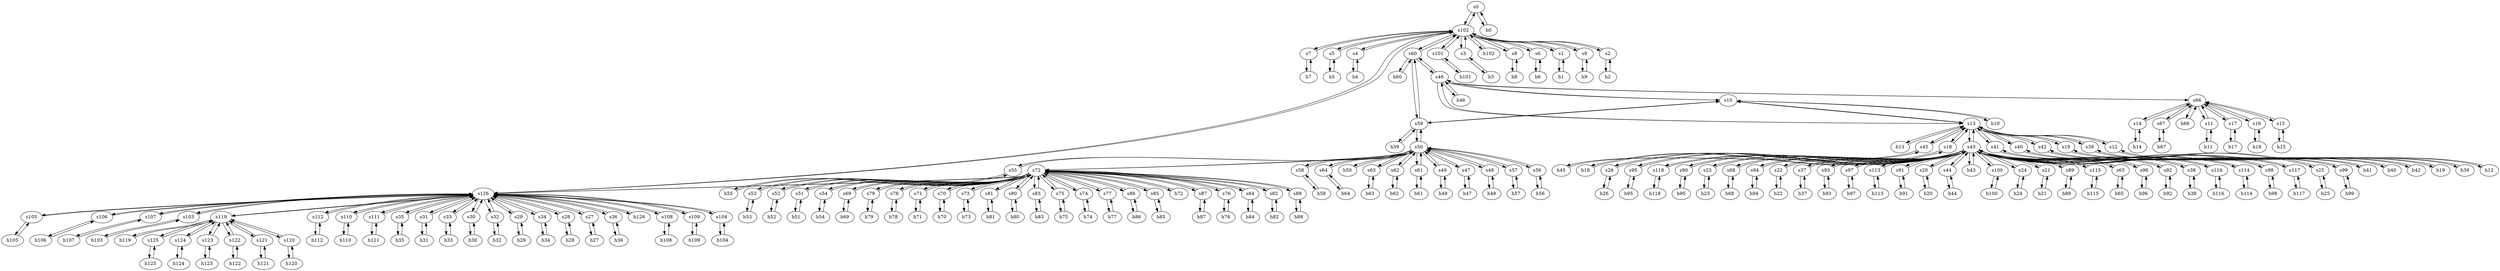 strict digraph PERN {
	s0	 [id=0,
		type=switch];
	s102	 [id=102,
		type=switch];
	s0 -> s102	 [capacity="1Gbps",
		cost=1,
		dst_port=2,
		src_port=2];
	h0	 [ip="111.0.0.0",
		mac="00:00:00:00:0:0",
		type=host];
	s0 -> h0	 [capacity="1Gbps",
		cost=1,
		dst_port=1,
		src_port=1];
	s7	 [id=7,
		type=switch];
	h7	 [ip="111.0.7.7",
		mac="00:00:00:00:7:7",
		type=host];
	s7 -> h7	 [capacity="1Gbps",
		cost=1,
		dst_port=1,
		src_port=1];
	s7 -> s102	 [capacity="1Gbps",
		cost=1,
		dst_port=9,
		src_port=2];
	h20	 [ip="111.0.20.20",
		mac="00:00:00:00:20:20",
		type=host];
	s20	 [id=20,
		type=switch];
	h20 -> s20	 [capacity="1Gbps",
		cost=1,
		dst_port=1,
		src_port=1];
	h47	 [ip="111.0.47.47",
		mac="00:00:00:00:47:47",
		type=host];
	s47	 [id=47,
		type=switch];
	h47 -> s47	 [capacity="1Gbps",
		cost=1,
		dst_port=1,
		src_port=1];
	h46	 [ip="111.0.46.46",
		mac="00:00:00:00:46:46",
		type=host];
	s46	 [id=46,
		type=switch];
	h46 -> s46	 [capacity="1Gbps",
		cost=1,
		dst_port=1,
		src_port=1];
	h45	 [ip="111.0.45.45",
		mac="00:00:00:00:45:45",
		type=host];
	s45	 [id=45,
		type=switch];
	h45 -> s45	 [capacity="1Gbps",
		cost=1,
		dst_port=1,
		src_port=1];
	h44	 [ip="111.0.44.44",
		mac="00:00:00:00:44:44",
		type=host];
	s44	 [id=44,
		type=switch];
	h44 -> s44	 [capacity="1Gbps",
		cost=1,
		dst_port=1,
		src_port=1];
	h43	 [ip="111.0.43.43",
		mac="00:00:00:00:43:43",
		type=host];
	s43	 [id=43,
		type=switch];
	h43 -> s43	 [capacity="1Gbps",
		cost=1,
		dst_port=1,
		src_port=1];
	s5	 [id=5,
		type=switch];
	h5	 [ip="111.0.5.5",
		mac="00:00:00:00:5:5",
		type=host];
	s5 -> h5	 [capacity="1Gbps",
		cost=1,
		dst_port=1,
		src_port=1];
	s5 -> s102	 [capacity="1Gbps",
		cost=1,
		dst_port=7,
		src_port=2];
	h41	 [ip="111.0.41.41",
		mac="00:00:00:00:41:41",
		type=host];
	s41	 [id=41,
		type=switch];
	h41 -> s41	 [capacity="1Gbps",
		cost=1,
		dst_port=1,
		src_port=1];
	h40	 [ip="111.0.40.40",
		mac="00:00:00:00:40:40",
		type=host];
	s40	 [id=40,
		type=switch];
	h40 -> s40	 [capacity="1Gbps",
		cost=1,
		dst_port=1,
		src_port=1];
	s4	 [id=4,
		type=switch];
	h4	 [ip="111.0.4.4",
		mac="00:00:00:00:4:4",
		type=host];
	s4 -> h4	 [capacity="1Gbps",
		cost=1,
		dst_port=1,
		src_port=1];
	s4 -> s102	 [capacity="1Gbps",
		cost=1,
		dst_port=6,
		src_port=2];
	h49	 [ip="111.0.49.49",
		mac="00:00:00:00:49:49",
		type=host];
	s49	 [id=49,
		type=switch];
	h49 -> s49	 [capacity="1Gbps",
		cost=1,
		dst_port=1,
		src_port=1];
	h48	 [ip="111.0.48.48",
		mac="00:00:00:00:48:48",
		type=host];
	s48	 [id=48,
		type=switch];
	h48 -> s48	 [capacity="1Gbps",
		cost=1,
		dst_port=1,
		src_port=1];
	s57	 [id=57,
		type=switch];
	h57	 [ip="111.0.57.57",
		mac="00:00:00:00:57:57",
		type=host];
	s57 -> h57	 [capacity="1Gbps",
		cost=1,
		dst_port=1,
		src_port=1];
	s50	 [id=50,
		type=switch];
	s57 -> s50	 [capacity="1Gbps",
		cost=1,
		dst_port=9,
		src_port=2];
	s56	 [id=56,
		type=switch];
	h56	 [ip="111.0.56.56",
		mac="00:00:00:00:56:56",
		type=host];
	s56 -> h56	 [capacity="1Gbps",
		cost=1,
		dst_port=1,
		src_port=1];
	s56 -> s50	 [capacity="1Gbps",
		cost=1,
		dst_port=8,
		src_port=2];
	s55	 [id=55,
		type=switch];
	s55 -> s50	 [capacity="1Gbps",
		cost=1,
		dst_port=7,
		src_port=2];
	h55	 [ip="111.0.55.55",
		mac="00:00:00:00:55:55",
		type=host];
	s55 -> h55	 [capacity="1Gbps",
		cost=1,
		dst_port=1,
		src_port=1];
	s54	 [id=54,
		type=switch];
	s72	 [id=72,
		type=switch];
	s54 -> s72	 [capacity="1Gbps",
		cost=1,
		dst_port=6,
		src_port=2];
	h54	 [ip="111.0.54.54",
		mac="00:00:00:00:54:54",
		type=host];
	s54 -> h54	 [capacity="1Gbps",
		cost=1,
		dst_port=1,
		src_port=1];
	s53	 [id=53,
		type=switch];
	s53 -> s72	 [capacity="1Gbps",
		cost=1,
		dst_port=5,
		src_port=2];
	h53	 [ip="111.0.53.53",
		mac="00:00:00:00:53:53",
		type=host];
	s53 -> h53	 [capacity="1Gbps",
		cost=1,
		dst_port=1,
		src_port=1];
	s52	 [id=52,
		type=switch];
	s52 -> s72	 [capacity="1Gbps",
		cost=1,
		dst_port=4,
		src_port=2];
	h52	 [ip="111.0.52.52",
		mac="00:00:00:00:52:52",
		type=host];
	s52 -> h52	 [capacity="1Gbps",
		cost=1,
		dst_port=1,
		src_port=1];
	s51	 [id=51,
		type=switch];
	h51	 [ip="111.0.51.51",
		mac="00:00:00:00:51:51",
		type=host];
	s51 -> h51	 [capacity="1Gbps",
		cost=1,
		dst_port=1,
		src_port=1];
	s51 -> s72	 [capacity="1Gbps",
		cost=1,
		dst_port=3,
		src_port=2];
	s50 -> s56	 [capacity="1Gbps",
		cost=1,
		dst_port=2,
		src_port=8];
	s58	 [id=58,
		type=switch];
	s50 -> s58	 [capacity="1Gbps",
		cost=1,
		dst_port=2,
		src_port=10];
	s50 -> s47	 [capacity="1Gbps",
		cost=1,
		dst_port=2,
		src_port=2];
	s50 -> s72	 [capacity="1Gbps",
		cost=1,
		dst_port=2,
		src_port=6];
	s50 -> s48	 [capacity="1Gbps",
		cost=1,
		dst_port=2,
		src_port=3];
	s50 -> s57	 [capacity="1Gbps",
		cost=1,
		dst_port=2,
		src_port=9];
	s64	 [id=64,
		type=switch];
	s50 -> s64	 [capacity="1Gbps",
		cost=1,
		dst_port=2,
		src_port=5];
	s59	 [id=59,
		type=switch];
	s50 -> s59	 [capacity="1Gbps",
		cost=1,
		dst_port=3,
		src_port=11];
	s50 -> s49	 [capacity="1Gbps",
		cost=1,
		dst_port=2,
		src_port=4];
	s63	 [id=63,
		type=switch];
	s50 -> s63	 [capacity="1Gbps",
		cost=1,
		dst_port=2,
		src_port=14];
	s50 -> s55	 [capacity="1Gbps",
		cost=1,
		dst_port=2,
		src_port=7];
	s62	 [id=62,
		type=switch];
	s50 -> s62	 [capacity="1Gbps",
		cost=1,
		dst_port=2,
		src_port=13];
	h50	 [ip="111.0.50.50",
		mac="00:00:00:00:50:50",
		type=host];
	s50 -> h50	 [capacity="1Gbps",
		cost=1,
		dst_port=1,
		src_port=1];
	s61	 [id=61,
		type=switch];
	s50 -> s61	 [capacity="1Gbps",
		cost=1,
		dst_port=2,
		src_port=12];
	h59	 [ip="111.0.59.59",
		mac="00:00:00:00:59:59",
		type=host];
	s59 -> h59	 [capacity="1Gbps",
		cost=1,
		dst_port=1,
		src_port=1];
	s10	 [id=10,
		type=switch];
	s59 -> s10	 [capacity="1Gbps",
		cost=1,
		dst_port=2,
		src_port=2];
	s59 -> s50	 [capacity="1Gbps",
		cost=1,
		dst_port=11,
		src_port=3];
	s60	 [id=60,
		type=switch];
	s59 -> s60	 [capacity="1Gbps",
		cost=1,
		dst_port=3,
		src_port=4];
	s58 -> s50	 [capacity="1Gbps",
		cost=1,
		dst_port=10,
		src_port=2];
	h58	 [ip="111.0.58.58",
		mac="00:00:00:00:58:58",
		type=host];
	s58 -> h58	 [capacity="1Gbps",
		cost=1,
		dst_port=1,
		src_port=1];
	h126	 [ip="111.0.126.126",
		mac="00:00:00:00:126:126",
		type=host];
	s126	 [id=126,
		type=switch];
	h126 -> s126	 [capacity="1Gbps",
		cost=1,
		dst_port=1,
		src_port=1];
	h125	 [ip="111.0.125.125",
		mac="00:00:00:00:125:125",
		type=host];
	s125	 [id=125,
		type=switch];
	h125 -> s125	 [capacity="1Gbps",
		cost=1,
		dst_port=1,
		src_port=1];
	h124	 [ip="111.0.124.124",
		mac="00:00:00:00:124:124",
		type=host];
	s124	 [id=124,
		type=switch];
	h124 -> s124	 [capacity="1Gbps",
		cost=1,
		dst_port=1,
		src_port=1];
	h123	 [ip="111.0.123.123",
		mac="00:00:00:00:123:123",
		type=host];
	s123	 [id=123,
		type=switch];
	h123 -> s123	 [capacity="1Gbps",
		cost=1,
		dst_port=1,
		src_port=1];
	h122	 [ip="111.0.122.122",
		mac="00:00:00:00:122:122",
		type=host];
	s122	 [id=122,
		type=switch];
	h122 -> s122	 [capacity="1Gbps",
		cost=1,
		dst_port=1,
		src_port=1];
	h121	 [ip="111.0.121.121",
		mac="00:00:00:00:121:121",
		type=host];
	s121	 [id=121,
		type=switch];
	h121 -> s121	 [capacity="1Gbps",
		cost=1,
		dst_port=1,
		src_port=1];
	h120	 [ip="111.0.120.120",
		mac="00:00:00:00:120:120",
		type=host];
	s120	 [id=120,
		type=switch];
	h120 -> s120	 [capacity="1Gbps",
		cost=1,
		dst_port=1,
		src_port=1];
	h54 -> s54	 [capacity="1Gbps",
		cost=1,
		dst_port=1,
		src_port=1];
	h55 -> s55	 [capacity="1Gbps",
		cost=1,
		dst_port=1,
		src_port=1];
	h56 -> s56	 [capacity="1Gbps",
		cost=1,
		dst_port=1,
		src_port=1];
	h57 -> s57	 [capacity="1Gbps",
		cost=1,
		dst_port=1,
		src_port=1];
	h50 -> s50	 [capacity="1Gbps",
		cost=1,
		dst_port=1,
		src_port=1];
	h51 -> s51	 [capacity="1Gbps",
		cost=1,
		dst_port=1,
		src_port=1];
	h52 -> s52	 [capacity="1Gbps",
		cost=1,
		dst_port=1,
		src_port=1];
	h53 -> s53	 [capacity="1Gbps",
		cost=1,
		dst_port=1,
		src_port=1];
	h58 -> s58	 [capacity="1Gbps",
		cost=1,
		dst_port=1,
		src_port=1];
	h59 -> s59	 [capacity="1Gbps",
		cost=1,
		dst_port=1,
		src_port=1];
	s108	 [id=108,
		type=switch];
	h108	 [ip="111.0.108.108",
		mac="00:00:00:00:108:108",
		type=host];
	s108 -> h108	 [capacity="1Gbps",
		cost=1,
		dst_port=1,
		src_port=1];
	s108 -> s126	 [capacity="1Gbps",
		cost=1,
		dst_port=19,
		src_port=2];
	s109	 [id=109,
		type=switch];
	s109 -> s126	 [capacity="1Gbps",
		cost=1,
		dst_port=20,
		src_port=2];
	h109	 [ip="111.0.109.109",
		mac="00:00:00:00:109:109",
		type=host];
	s109 -> h109	 [capacity="1Gbps",
		cost=1,
		dst_port=1,
		src_port=1];
	s104	 [id=104,
		type=switch];
	s104 -> s126	 [capacity="1Gbps",
		cost=1,
		dst_port=15,
		src_port=2];
	h104	 [ip="111.0.104.104",
		mac="00:00:00:00:104:104",
		type=host];
	s104 -> h104	 [capacity="1Gbps",
		cost=1,
		dst_port=1,
		src_port=1];
	s105	 [id=105,
		type=switch];
	s105 -> s126	 [capacity="1Gbps",
		cost=1,
		dst_port=16,
		src_port=2];
	h105	 [ip="111.0.105.105",
		mac="00:00:00:00:105:105",
		type=host];
	s105 -> h105	 [capacity="1Gbps",
		cost=1,
		dst_port=1,
		src_port=1];
	s106	 [id=106,
		type=switch];
	h106	 [ip="111.0.106.106",
		mac="00:00:00:00:106:106",
		type=host];
	s106 -> h106	 [capacity="1Gbps",
		cost=1,
		dst_port=1,
		src_port=1];
	s106 -> s126	 [capacity="1Gbps",
		cost=1,
		dst_port=17,
		src_port=2];
	s107	 [id=107,
		type=switch];
	s107 -> s126	 [capacity="1Gbps",
		cost=1,
		dst_port=18,
		src_port=2];
	h107	 [ip="111.0.107.107",
		mac="00:00:00:00:107:107",
		type=host];
	s107 -> h107	 [capacity="1Gbps",
		cost=1,
		dst_port=1,
		src_port=1];
	s100	 [id=100,
		type=switch];
	s100 -> s43	 [capacity="1Gbps",
		cost=1,
		dst_port=26,
		src_port=2];
	h100	 [ip="111.0.100.100",
		mac="00:00:00:00:100:100",
		type=host];
	s100 -> h100	 [capacity="1Gbps",
		cost=1,
		dst_port=1,
		src_port=1];
	s101	 [id=101,
		type=switch];
	h101	 [ip="111.0.101.101",
		mac="00:00:00:00:101:101",
		type=host];
	s101 -> h101	 [capacity="1Gbps",
		cost=1,
		dst_port=1,
		src_port=1];
	s101 -> s102	 [capacity="1Gbps",
		cost=1,
		dst_port=13,
		src_port=2];
	s3	 [id=3,
		type=switch];
	s102 -> s3	 [capacity="1Gbps",
		cost=1,
		dst_port=2,
		src_port=5];
	s102 -> s4	 [capacity="1Gbps",
		cost=1,
		dst_port=2,
		src_port=6];
	s102 -> s0	 [capacity="1Gbps",
		cost=1,
		dst_port=2,
		src_port=2];
	s102 -> s5	 [capacity="1Gbps",
		cost=1,
		dst_port=2,
		src_port=7];
	h102	 [ip="111.0.102.102",
		mac="00:00:00:00:102:102",
		type=host];
	s102 -> h102	 [capacity="1Gbps",
		cost=1,
		dst_port=1,
		src_port=1];
	s8	 [id=8,
		type=switch];
	s102 -> s8	 [capacity="1Gbps",
		cost=1,
		dst_port=2,
		src_port=10];
	s102 -> s126	 [capacity="1Gbps",
		cost=1,
		dst_port=13,
		src_port=14];
	s6	 [id=6,
		type=switch];
	s102 -> s6	 [capacity="1Gbps",
		cost=1,
		dst_port=2,
		src_port=8];
	s1	 [id=1,
		type=switch];
	s102 -> s1	 [capacity="1Gbps",
		cost=1,
		dst_port=2,
		src_port=3];
	s9	 [id=9,
		type=switch];
	s102 -> s9	 [capacity="1Gbps",
		cost=1,
		dst_port=2,
		src_port=11];
	s102 -> s101	 [capacity="1Gbps",
		cost=1,
		dst_port=2,
		src_port=13];
	s102 -> s60	 [capacity="1Gbps",
		cost=1,
		dst_port=4,
		src_port=12];
	s102 -> s7	 [capacity="1Gbps",
		cost=1,
		dst_port=2,
		src_port=9];
	s2	 [id=2,
		type=switch];
	s102 -> s2	 [capacity="1Gbps",
		cost=1,
		dst_port=2,
		src_port=4];
	s103	 [id=103,
		type=switch];
	h103	 [ip="111.0.103.103",
		mac="00:00:00:00:103:103",
		type=host];
	s103 -> h103	 [capacity="1Gbps",
		cost=1,
		dst_port=1,
		src_port=1];
	s103 -> s126	 [capacity="1Gbps",
		cost=1,
		dst_port=14,
		src_port=2];
	s44 -> s43	 [capacity="1Gbps",
		cost=1,
		dst_port=12,
		src_port=2];
	s44 -> h44	 [capacity="1Gbps",
		cost=1,
		dst_port=1,
		src_port=1];
	h24	 [ip="111.0.24.24",
		mac="00:00:00:00:24:24",
		type=host];
	s24	 [id=24,
		type=switch];
	h24 -> s24	 [capacity="1Gbps",
		cost=1,
		dst_port=1,
		src_port=1];
	s13	 [id=13,
		type=switch];
	s46 -> s13	 [capacity="1Gbps",
		cost=1,
		dst_port=9,
		src_port=3];
	s46 -> s10	 [capacity="1Gbps",
		cost=1,
		dst_port=4,
		src_port=2];
	s46 -> h46	 [capacity="1Gbps",
		cost=1,
		dst_port=1,
		src_port=1];
	s46 -> s60	 [capacity="1Gbps",
		cost=1,
		dst_port=2,
		src_port=4];
	s66	 [id=66,
		type=switch];
	s46 -> s66	 [capacity="1Gbps",
		cost=1,
		dst_port=7,
		src_port=5];
	s47 -> h47	 [capacity="1Gbps",
		cost=1,
		dst_port=1,
		src_port=1];
	s47 -> s50	 [capacity="1Gbps",
		cost=1,
		dst_port=2,
		src_port=2];
	s40 -> s13	 [capacity="1Gbps",
		cost=1,
		dst_port=5,
		src_port=2];
	s40 -> h40	 [capacity="1Gbps",
		cost=1,
		dst_port=1,
		src_port=1];
	s41 -> s13	 [capacity="1Gbps",
		cost=1,
		dst_port=6,
		src_port=2];
	s41 -> h41	 [capacity="1Gbps",
		cost=1,
		dst_port=1,
		src_port=1];
	s42	 [id=42,
		type=switch];
	s42 -> s13	 [capacity="1Gbps",
		cost=1,
		dst_port=12,
		src_port=2];
	h42	 [ip="111.0.42.42",
		mac="00:00:00:00:42:42",
		type=host];
	s42 -> h42	 [capacity="1Gbps",
		cost=1,
		dst_port=1,
		src_port=1];
	s43 -> s100	 [capacity="1Gbps",
		cost=1,
		dst_port=2,
		src_port=26];
	s21	 [id=21,
		type=switch];
	s43 -> s21	 [capacity="1Gbps",
		cost=1,
		dst_port=2,
		src_port=4];
	s89	 [id=89,
		type=switch];
	s43 -> s89	 [capacity="1Gbps",
		cost=1,
		dst_port=2,
		src_port=15];
	s43 -> h43	 [capacity="1Gbps",
		cost=1,
		dst_port=1,
		src_port=1];
	s43 -> s13	 [capacity="1Gbps",
		cost=1,
		dst_port=7,
		src_port=2];
	s115	 [id=115,
		type=switch];
	s43 -> s115	 [capacity="1Gbps",
		cost=1,
		dst_port=2,
		src_port=29];
	s65	 [id=65,
		type=switch];
	s43 -> s65	 [capacity="1Gbps",
		cost=1,
		dst_port=2,
		src_port=13];
	s96	 [id=96,
		type=switch];
	s43 -> s96	 [capacity="1Gbps",
		cost=1,
		dst_port=2,
		src_port=22];
	s92	 [id=92,
		type=switch];
	s43 -> s92	 [capacity="1Gbps",
		cost=1,
		dst_port=2,
		src_port=18];
	s38	 [id=38,
		type=switch];
	s43 -> s38	 [capacity="1Gbps",
		cost=1,
		dst_port=2,
		src_port=11];
	s116	 [id=116,
		type=switch];
	s43 -> s116	 [capacity="1Gbps",
		cost=1,
		dst_port=2,
		src_port=30];
	s43 -> s20	 [capacity="1Gbps",
		cost=1,
		dst_port=2,
		src_port=3];
	s114	 [id=114,
		type=switch];
	s43 -> s114	 [capacity="1Gbps",
		cost=1,
		dst_port=2,
		src_port=28];
	s98	 [id=98,
		type=switch];
	s43 -> s98	 [capacity="1Gbps",
		cost=1,
		dst_port=2,
		src_port=24];
	s117	 [id=117,
		type=switch];
	s43 -> s117	 [capacity="1Gbps",
		cost=1,
		dst_port=2,
		src_port=31];
	s43 -> s44	 [capacity="1Gbps",
		cost=1,
		dst_port=2,
		src_port=12];
	s25	 [id=25,
		type=switch];
	s43 -> s25	 [capacity="1Gbps",
		cost=1,
		dst_port=2,
		src_port=8];
	s99	 [id=99,
		type=switch];
	s43 -> s99	 [capacity="1Gbps",
		cost=1,
		dst_port=2,
		src_port=25];
	s26	 [id=26,
		type=switch];
	s43 -> s26	 [capacity="1Gbps",
		cost=1,
		dst_port=2,
		src_port=9];
	s95	 [id=95,
		type=switch];
	s43 -> s95	 [capacity="1Gbps",
		cost=1,
		dst_port=2,
		src_port=21];
	s118	 [id=118,
		type=switch];
	s43 -> s118	 [capacity="1Gbps",
		cost=1,
		dst_port=2,
		src_port=32];
	s90	 [id=90,
		type=switch];
	s43 -> s90	 [capacity="1Gbps",
		cost=1,
		dst_port=2,
		src_port=16];
	s23	 [id=23,
		type=switch];
	s43 -> s23	 [capacity="1Gbps",
		cost=1,
		dst_port=2,
		src_port=6];
	s68	 [id=68,
		type=switch];
	s43 -> s68	 [capacity="1Gbps",
		cost=1,
		dst_port=2,
		src_port=14];
	s94	 [id=94,
		type=switch];
	s43 -> s94	 [capacity="1Gbps",
		cost=1,
		dst_port=2,
		src_port=20];
	s22	 [id=22,
		type=switch];
	s43 -> s22	 [capacity="1Gbps",
		cost=1,
		dst_port=2,
		src_port=5];
	s43 -> s24	 [capacity="1Gbps",
		cost=1,
		dst_port=2,
		src_port=7];
	s37	 [id=37,
		type=switch];
	s43 -> s37	 [capacity="1Gbps",
		cost=1,
		dst_port=2,
		src_port=10];
	s93	 [id=93,
		type=switch];
	s43 -> s93	 [capacity="1Gbps",
		cost=1,
		dst_port=2,
		src_port=19];
	s97	 [id=97,
		type=switch];
	s43 -> s97	 [capacity="1Gbps",
		cost=1,
		dst_port=2,
		src_port=23];
	s113	 [id=113,
		type=switch];
	s43 -> s113	 [capacity="1Gbps",
		cost=1,
		dst_port=2,
		src_port=27];
	s91	 [id=91,
		type=switch];
	s43 -> s91	 [capacity="1Gbps",
		cost=1,
		dst_port=2,
		src_port=17];
	s48 -> h48	 [capacity="1Gbps",
		cost=1,
		dst_port=1,
		src_port=1];
	s48 -> s50	 [capacity="1Gbps",
		cost=1,
		dst_port=3,
		src_port=2];
	s49 -> h49	 [capacity="1Gbps",
		cost=1,
		dst_port=1,
		src_port=1];
	s49 -> s50	 [capacity="1Gbps",
		cost=1,
		dst_port=4,
		src_port=2];
	h42 -> s42	 [capacity="1Gbps",
		cost=1,
		dst_port=1,
		src_port=1];
	h118	 [ip="111.0.118.118",
		mac="00:00:00:00:118:118",
		type=host];
	h118 -> s118	 [capacity="1Gbps",
		cost=1,
		dst_port=1,
		src_port=1];
	h119	 [ip="111.0.119.119",
		mac="00:00:00:00:119:119",
		type=host];
	s119	 [id=119,
		type=switch];
	h119 -> s119	 [capacity="1Gbps",
		cost=1,
		dst_port=1,
		src_port=1];
	h112	 [ip="111.0.112.112",
		mac="00:00:00:00:112:112",
		type=host];
	s112	 [id=112,
		type=switch];
	h112 -> s112	 [capacity="1Gbps",
		cost=1,
		dst_port=1,
		src_port=1];
	h113	 [ip="111.0.113.113",
		mac="00:00:00:00:113:113",
		type=host];
	h113 -> s113	 [capacity="1Gbps",
		cost=1,
		dst_port=1,
		src_port=1];
	h110	 [ip="111.0.110.110",
		mac="00:00:00:00:110:110",
		type=host];
	s110	 [id=110,
		type=switch];
	h110 -> s110	 [capacity="1Gbps",
		cost=1,
		dst_port=1,
		src_port=1];
	h111	 [ip="111.0.111.111",
		mac="00:00:00:00:111:111",
		type=host];
	s111	 [id=111,
		type=switch];
	h111 -> s111	 [capacity="1Gbps",
		cost=1,
		dst_port=1,
		src_port=1];
	h116	 [ip="111.0.116.116",
		mac="00:00:00:00:116:116",
		type=host];
	h116 -> s116	 [capacity="1Gbps",
		cost=1,
		dst_port=1,
		src_port=1];
	h117	 [ip="111.0.117.117",
		mac="00:00:00:00:117:117",
		type=host];
	h117 -> s117	 [capacity="1Gbps",
		cost=1,
		dst_port=1,
		src_port=1];
	h114	 [ip="111.0.114.114",
		mac="00:00:00:00:114:114",
		type=host];
	h114 -> s114	 [capacity="1Gbps",
		cost=1,
		dst_port=1,
		src_port=1];
	h115	 [ip="111.0.115.115",
		mac="00:00:00:00:115:115",
		type=host];
	h115 -> s115	 [capacity="1Gbps",
		cost=1,
		dst_port=1,
		src_port=1];
	h69	 [ip="111.0.69.69",
		mac="00:00:00:00:69:69",
		type=host];
	s69	 [id=69,
		type=switch];
	h69 -> s69	 [capacity="1Gbps",
		cost=1,
		dst_port=1,
		src_port=1];
	h68	 [ip="111.0.68.68",
		mac="00:00:00:00:68:68",
		type=host];
	h68 -> s68	 [capacity="1Gbps",
		cost=1,
		dst_port=1,
		src_port=1];
	h61	 [ip="111.0.61.61",
		mac="00:00:00:00:61:61",
		type=host];
	h61 -> s61	 [capacity="1Gbps",
		cost=1,
		dst_port=1,
		src_port=1];
	h60	 [ip="111.0.60.60",
		mac="00:00:00:00:60:60",
		type=host];
	h60 -> s60	 [capacity="1Gbps",
		cost=1,
		dst_port=1,
		src_port=1];
	h63	 [ip="111.0.63.63",
		mac="00:00:00:00:63:63",
		type=host];
	h63 -> s63	 [capacity="1Gbps",
		cost=1,
		dst_port=1,
		src_port=1];
	h62	 [ip="111.0.62.62",
		mac="00:00:00:00:62:62",
		type=host];
	h62 -> s62	 [capacity="1Gbps",
		cost=1,
		dst_port=1,
		src_port=1];
	h65	 [ip="111.0.65.65",
		mac="00:00:00:00:65:65",
		type=host];
	h65 -> s65	 [capacity="1Gbps",
		cost=1,
		dst_port=1,
		src_port=1];
	h64	 [ip="111.0.64.64",
		mac="00:00:00:00:64:64",
		type=host];
	h64 -> s64	 [capacity="1Gbps",
		cost=1,
		dst_port=1,
		src_port=1];
	h67	 [ip="111.0.67.67",
		mac="00:00:00:00:67:67",
		type=host];
	s67	 [id=67,
		type=switch];
	h67 -> s67	 [capacity="1Gbps",
		cost=1,
		dst_port=1,
		src_port=1];
	h66	 [ip="111.0.66.66",
		mac="00:00:00:00:66:66",
		type=host];
	h66 -> s66	 [capacity="1Gbps",
		cost=1,
		dst_port=1,
		src_port=1];
	s119 -> s125	 [capacity="1Gbps",
		cost=1,
		dst_port=2,
		src_port=7];
	s119 -> s122	 [capacity="1Gbps",
		cost=1,
		dst_port=2,
		src_port=4];
	s119 -> s124	 [capacity="1Gbps",
		cost=1,
		dst_port=2,
		src_port=6];
	s119 -> s126	 [capacity="1Gbps",
		cost=1,
		dst_port=24,
		src_port=8];
	s119 -> s123	 [capacity="1Gbps",
		cost=1,
		dst_port=2,
		src_port=5];
	s119 -> s120	 [capacity="1Gbps",
		cost=1,
		dst_port=2,
		src_port=2];
	s119 -> s121	 [capacity="1Gbps",
		cost=1,
		dst_port=2,
		src_port=3];
	s119 -> h119	 [capacity="1Gbps",
		cost=1,
		dst_port=1,
		src_port=1];
	s45 -> s13	 [capacity="1Gbps",
		cost=1,
		dst_port=8,
		src_port=2];
	s45 -> h45	 [capacity="1Gbps",
		cost=1,
		dst_port=1,
		src_port=1];
	s117 -> h117	 [capacity="1Gbps",
		cost=1,
		dst_port=1,
		src_port=1];
	s117 -> s43	 [capacity="1Gbps",
		cost=1,
		dst_port=31,
		src_port=2];
	s116 -> s43	 [capacity="1Gbps",
		cost=1,
		dst_port=30,
		src_port=2];
	s116 -> h116	 [capacity="1Gbps",
		cost=1,
		dst_port=1,
		src_port=1];
	s115 -> s43	 [capacity="1Gbps",
		cost=1,
		dst_port=29,
		src_port=2];
	s115 -> h115	 [capacity="1Gbps",
		cost=1,
		dst_port=1,
		src_port=1];
	s114 -> s43	 [capacity="1Gbps",
		cost=1,
		dst_port=28,
		src_port=2];
	s114 -> h114	 [capacity="1Gbps",
		cost=1,
		dst_port=1,
		src_port=1];
	s113 -> s43	 [capacity="1Gbps",
		cost=1,
		dst_port=27,
		src_port=2];
	s113 -> h113	 [capacity="1Gbps",
		cost=1,
		dst_port=1,
		src_port=1];
	s112 -> h112	 [capacity="1Gbps",
		cost=1,
		dst_port=1,
		src_port=1];
	s112 -> s126	 [capacity="1Gbps",
		cost=1,
		dst_port=23,
		src_port=2];
	s111 -> s126	 [capacity="1Gbps",
		cost=1,
		dst_port=22,
		src_port=2];
	s111 -> h111	 [capacity="1Gbps",
		cost=1,
		dst_port=1,
		src_port=1];
	s110 -> h110	 [capacity="1Gbps",
		cost=1,
		dst_port=1,
		src_port=1];
	s110 -> s126	 [capacity="1Gbps",
		cost=1,
		dst_port=21,
		src_port=2];
	s79	 [id=79,
		type=switch];
	s79 -> s72	 [capacity="1Gbps",
		cost=1,
		dst_port=16,
		src_port=2];
	h79	 [ip="111.0.79.79",
		mac="00:00:00:00:79:79",
		type=host];
	s79 -> h79	 [capacity="1Gbps",
		cost=1,
		dst_port=1,
		src_port=1];
	s78	 [id=78,
		type=switch];
	s78 -> s72	 [capacity="1Gbps",
		cost=1,
		dst_port=15,
		src_port=2];
	h78	 [ip="111.0.78.78",
		mac="00:00:00:00:78:78",
		type=host];
	s78 -> h78	 [capacity="1Gbps",
		cost=1,
		dst_port=1,
		src_port=1];
	s71	 [id=71,
		type=switch];
	s71 -> s72	 [capacity="1Gbps",
		cost=1,
		dst_port=9,
		src_port=2];
	h71	 [ip="111.0.71.71",
		mac="00:00:00:00:71:71",
		type=host];
	s71 -> h71	 [capacity="1Gbps",
		cost=1,
		dst_port=1,
		src_port=1];
	s70	 [id=70,
		type=switch];
	s70 -> s72	 [capacity="1Gbps",
		cost=1,
		dst_port=8,
		src_port=2];
	h70	 [ip="111.0.70.70",
		mac="00:00:00:00:70:70",
		type=host];
	s70 -> h70	 [capacity="1Gbps",
		cost=1,
		dst_port=1,
		src_port=1];
	s73	 [id=73,
		type=switch];
	s73 -> s72	 [capacity="1Gbps",
		cost=1,
		dst_port=10,
		src_port=2];
	h73	 [ip="111.0.73.73",
		mac="00:00:00:00:73:73",
		type=host];
	s73 -> h73	 [capacity="1Gbps",
		cost=1,
		dst_port=1,
		src_port=1];
	s81	 [id=81,
		type=switch];
	s72 -> s81	 [capacity="1Gbps",
		cost=1,
		dst_port=2,
		src_port=18];
	s72 -> s54	 [capacity="1Gbps",
		cost=1,
		dst_port=2,
		src_port=6];
	s80	 [id=80,
		type=switch];
	s72 -> s80	 [capacity="1Gbps",
		cost=1,
		dst_port=2,
		src_port=17];
	s72 -> s73	 [capacity="1Gbps",
		cost=1,
		dst_port=2,
		src_port=10];
	s72 -> s51	 [capacity="1Gbps",
		cost=1,
		dst_port=2,
		src_port=3];
	s72 -> s79	 [capacity="1Gbps",
		cost=1,
		dst_port=2,
		src_port=16];
	s72 -> s52	 [capacity="1Gbps",
		cost=1,
		dst_port=2,
		src_port=4];
	s83	 [id=83,
		type=switch];
	s72 -> s83	 [capacity="1Gbps",
		cost=1,
		dst_port=2,
		src_port=20];
	s72 -> s69	 [capacity="1Gbps",
		cost=1,
		dst_port=2,
		src_port=7];
	s75	 [id=75,
		type=switch];
	s72 -> s75	 [capacity="1Gbps",
		cost=1,
		dst_port=2,
		src_port=12];
	s74	 [id=74,
		type=switch];
	s72 -> s74	 [capacity="1Gbps",
		cost=1,
		dst_port=2,
		src_port=11];
	s72 -> s78	 [capacity="1Gbps",
		cost=1,
		dst_port=2,
		src_port=15];
	s77	 [id=77,
		type=switch];
	s72 -> s77	 [capacity="1Gbps",
		cost=1,
		dst_port=2,
		src_port=14];
	s72 -> s50	 [capacity="1Gbps",
		cost=1,
		dst_port=6,
		src_port=2];
	s72 -> s126	 [capacity="1Gbps",
		cost=1,
		dst_port=12,
		src_port=26];
	s86	 [id=86,
		type=switch];
	s72 -> s86	 [capacity="1Gbps",
		cost=1,
		dst_port=2,
		src_port=23];
	s85	 [id=85,
		type=switch];
	s72 -> s85	 [capacity="1Gbps",
		cost=1,
		dst_port=2,
		src_port=22];
	h72	 [ip="111.0.72.72",
		mac="00:00:00:00:72:72",
		type=host];
	s72 -> h72	 [capacity="1Gbps",
		cost=1,
		dst_port=1,
		src_port=1];
	s87	 [id=87,
		type=switch];
	s72 -> s87	 [capacity="1Gbps",
		cost=1,
		dst_port=2,
		src_port=24];
	s76	 [id=76,
		type=switch];
	s72 -> s76	 [capacity="1Gbps",
		cost=1,
		dst_port=2,
		src_port=13];
	s72 -> s70	 [capacity="1Gbps",
		cost=1,
		dst_port=2,
		src_port=8];
	s84	 [id=84,
		type=switch];
	s72 -> s84	 [capacity="1Gbps",
		cost=1,
		dst_port=2,
		src_port=21];
	s72 -> s71	 [capacity="1Gbps",
		cost=1,
		dst_port=2,
		src_port=9];
	s72 -> s53	 [capacity="1Gbps",
		cost=1,
		dst_port=2,
		src_port=5];
	s82	 [id=82,
		type=switch];
	s72 -> s82	 [capacity="1Gbps",
		cost=1,
		dst_port=2,
		src_port=19];
	s88	 [id=88,
		type=switch];
	s72 -> s88	 [capacity="1Gbps",
		cost=1,
		dst_port=2,
		src_port=25];
	s75 -> s72	 [capacity="1Gbps",
		cost=1,
		dst_port=12,
		src_port=2];
	h75	 [ip="111.0.75.75",
		mac="00:00:00:00:75:75",
		type=host];
	s75 -> h75	 [capacity="1Gbps",
		cost=1,
		dst_port=1,
		src_port=1];
	s74 -> s72	 [capacity="1Gbps",
		cost=1,
		dst_port=11,
		src_port=2];
	h74	 [ip="111.0.74.74",
		mac="00:00:00:00:74:74",
		type=host];
	s74 -> h74	 [capacity="1Gbps",
		cost=1,
		dst_port=1,
		src_port=1];
	s77 -> s72	 [capacity="1Gbps",
		cost=1,
		dst_port=14,
		src_port=2];
	h77	 [ip="111.0.77.77",
		mac="00:00:00:00:77:77",
		type=host];
	s77 -> h77	 [capacity="1Gbps",
		cost=1,
		dst_port=1,
		src_port=1];
	s76 -> s72	 [capacity="1Gbps",
		cost=1,
		dst_port=13,
		src_port=2];
	h76	 [ip="111.0.76.76",
		mac="00:00:00:00:76:76",
		type=host];
	s76 -> h76	 [capacity="1Gbps",
		cost=1,
		dst_port=1,
		src_port=1];
	s19	 [id=19,
		type=switch];
	s19 -> s13	 [capacity="1Gbps",
		cost=1,
		dst_port=11,
		src_port=2];
	h19	 [ip="111.0.19.19",
		mac="00:00:00:00:19:19",
		type=host];
	s19 -> h19	 [capacity="1Gbps",
		cost=1,
		dst_port=1,
		src_port=1];
	s18	 [id=18,
		type=switch];
	s18 -> s13	 [capacity="1Gbps",
		cost=1,
		dst_port=10,
		src_port=2];
	h18	 [ip="111.0.18.18",
		mac="00:00:00:00:18:18",
		type=host];
	s18 -> h18	 [capacity="1Gbps",
		cost=1,
		dst_port=1,
		src_port=1];
	s39	 [id=39,
		type=switch];
	s13 -> s39	 [capacity="1Gbps",
		cost=1,
		dst_port=2,
		src_port=4];
	s13 -> s42	 [capacity="1Gbps",
		cost=1,
		dst_port=2,
		src_port=12];
	s12	 [id=12,
		type=switch];
	s13 -> s12	 [capacity="1Gbps",
		cost=1,
		dst_port=2,
		src_port=3];
	h13	 [ip="111.0.13.13",
		mac="00:00:00:00:13:13",
		type=host];
	s13 -> h13	 [capacity="1Gbps",
		cost=1,
		dst_port=1,
		src_port=1];
	s13 -> s10	 [capacity="1Gbps",
		cost=1,
		dst_port=3,
		src_port=2];
	s13 -> s43	 [capacity="1Gbps",
		cost=1,
		dst_port=2,
		src_port=7];
	s13 -> s41	 [capacity="1Gbps",
		cost=1,
		dst_port=2,
		src_port=6];
	s13 -> s40	 [capacity="1Gbps",
		cost=1,
		dst_port=2,
		src_port=5];
	s13 -> s45	 [capacity="1Gbps",
		cost=1,
		dst_port=2,
		src_port=8];
	s13 -> s19	 [capacity="1Gbps",
		cost=1,
		dst_port=2,
		src_port=11];
	s13 -> s18	 [capacity="1Gbps",
		cost=1,
		dst_port=2,
		src_port=10];
	s13 -> s46	 [capacity="1Gbps",
		cost=1,
		dst_port=3,
		src_port=9];
	h12	 [ip="111.0.12.12",
		mac="00:00:00:00:12:12",
		type=host];
	s12 -> h12	 [capacity="1Gbps",
		cost=1,
		dst_port=1,
		src_port=1];
	s12 -> s13	 [capacity="1Gbps",
		cost=1,
		dst_port=3,
		src_port=2];
	s11	 [id=11,
		type=switch];
	h11	 [ip="111.0.11.11",
		mac="00:00:00:00:11:11",
		type=host];
	s11 -> h11	 [capacity="1Gbps",
		cost=1,
		dst_port=1,
		src_port=1];
	s11 -> s66	 [capacity="1Gbps",
		cost=1,
		dst_port=2,
		src_port=2];
	s10 -> s13	 [capacity="1Gbps",
		cost=1,
		dst_port=2,
		src_port=3];
	s10 -> s59	 [capacity="1Gbps",
		cost=1,
		dst_port=2,
		src_port=2];
	h10	 [ip="111.0.10.10",
		mac="00:00:00:00:10:10",
		type=host];
	s10 -> h10	 [capacity="1Gbps",
		cost=1,
		dst_port=1,
		src_port=1];
	s10 -> s46	 [capacity="1Gbps",
		cost=1,
		dst_port=2,
		src_port=4];
	s17	 [id=17,
		type=switch];
	h17	 [ip="111.0.17.17",
		mac="00:00:00:00:17:17",
		type=host];
	s17 -> h17	 [capacity="1Gbps",
		cost=1,
		dst_port=1,
		src_port=1];
	s17 -> s66	 [capacity="1Gbps",
		cost=1,
		dst_port=6,
		src_port=2];
	s16	 [id=16,
		type=switch];
	h16	 [ip="111.0.16.16",
		mac="00:00:00:00:16:16",
		type=host];
	s16 -> h16	 [capacity="1Gbps",
		cost=1,
		dst_port=1,
		src_port=1];
	s16 -> s66	 [capacity="1Gbps",
		cost=1,
		dst_port=5,
		src_port=2];
	s15	 [id=15,
		type=switch];
	h15	 [ip="111.0.15.15",
		mac="00:00:00:00:15:15",
		type=host];
	s15 -> h15	 [capacity="1Gbps",
		cost=1,
		dst_port=1,
		src_port=1];
	s15 -> s66	 [capacity="1Gbps",
		cost=1,
		dst_port=4,
		src_port=2];
	s14	 [id=14,
		type=switch];
	h14	 [ip="111.0.14.14",
		mac="00:00:00:00:14:14",
		type=host];
	s14 -> h14	 [capacity="1Gbps",
		cost=1,
		dst_port=1,
		src_port=1];
	s14 -> s66	 [capacity="1Gbps",
		cost=1,
		dst_port=3,
		src_port=2];
	h93	 [ip="111.0.93.93",
		mac="00:00:00:00:93:93",
		type=host];
	s93 -> h93	 [capacity="1Gbps",
		cost=1,
		dst_port=1,
		src_port=1];
	s93 -> s43	 [capacity="1Gbps",
		cost=1,
		dst_port=19,
		src_port=2];
	s92 -> s43	 [capacity="1Gbps",
		cost=1,
		dst_port=18,
		src_port=2];
	h92	 [ip="111.0.92.92",
		mac="00:00:00:00:92:92",
		type=host];
	s92 -> h92	 [capacity="1Gbps",
		cost=1,
		dst_port=1,
		src_port=1];
	s91 -> s43	 [capacity="1Gbps",
		cost=1,
		dst_port=17,
		src_port=2];
	h91	 [ip="111.0.91.91",
		mac="00:00:00:00:91:91",
		type=host];
	s91 -> h91	 [capacity="1Gbps",
		cost=1,
		dst_port=1,
		src_port=1];
	h90	 [ip="111.0.90.90",
		mac="00:00:00:00:90:90",
		type=host];
	s90 -> h90	 [capacity="1Gbps",
		cost=1,
		dst_port=1,
		src_port=1];
	s90 -> s43	 [capacity="1Gbps",
		cost=1,
		dst_port=16,
		src_port=2];
	s97 -> s43	 [capacity="1Gbps",
		cost=1,
		dst_port=23,
		src_port=2];
	h97	 [ip="111.0.97.97",
		mac="00:00:00:00:97:97",
		type=host];
	s97 -> h97	 [capacity="1Gbps",
		cost=1,
		dst_port=1,
		src_port=1];
	s96 -> s43	 [capacity="1Gbps",
		cost=1,
		dst_port=22,
		src_port=2];
	h96	 [ip="111.0.96.96",
		mac="00:00:00:00:96:96",
		type=host];
	s96 -> h96	 [capacity="1Gbps",
		cost=1,
		dst_port=1,
		src_port=1];
	h78 -> s78	 [capacity="1Gbps",
		cost=1,
		dst_port=1,
		src_port=1];
	h79 -> s79	 [capacity="1Gbps",
		cost=1,
		dst_port=1,
		src_port=1];
	h76 -> s76	 [capacity="1Gbps",
		cost=1,
		dst_port=1,
		src_port=1];
	h77 -> s77	 [capacity="1Gbps",
		cost=1,
		dst_port=1,
		src_port=1];
	h74 -> s74	 [capacity="1Gbps",
		cost=1,
		dst_port=1,
		src_port=1];
	h75 -> s75	 [capacity="1Gbps",
		cost=1,
		dst_port=1,
		src_port=1];
	h72 -> s72	 [capacity="1Gbps",
		cost=1,
		dst_port=1,
		src_port=1];
	h73 -> s73	 [capacity="1Gbps",
		cost=1,
		dst_port=1,
		src_port=1];
	h70 -> s70	 [capacity="1Gbps",
		cost=1,
		dst_port=1,
		src_port=1];
	h71 -> s71	 [capacity="1Gbps",
		cost=1,
		dst_port=1,
		src_port=1];
	s122 -> h122	 [capacity="1Gbps",
		cost=1,
		dst_port=1,
		src_port=1];
	s122 -> s119	 [capacity="1Gbps",
		cost=1,
		dst_port=4,
		src_port=2];
	s123 -> h123	 [capacity="1Gbps",
		cost=1,
		dst_port=1,
		src_port=1];
	s123 -> s119	 [capacity="1Gbps",
		cost=1,
		dst_port=5,
		src_port=2];
	s120 -> h120	 [capacity="1Gbps",
		cost=1,
		dst_port=1,
		src_port=1];
	s120 -> s119	 [capacity="1Gbps",
		cost=1,
		dst_port=2,
		src_port=2];
	s121 -> s119	 [capacity="1Gbps",
		cost=1,
		dst_port=3,
		src_port=2];
	s121 -> h121	 [capacity="1Gbps",
		cost=1,
		dst_port=1,
		src_port=1];
	s126 -> h126	 [capacity="1Gbps",
		cost=1,
		dst_port=1,
		src_port=1];
	s35	 [id=35,
		type=switch];
	s126 -> s35	 [capacity="1Gbps",
		cost=1,
		dst_port=2,
		src_port=10];
	s31	 [id=31,
		type=switch];
	s126 -> s31	 [capacity="1Gbps",
		cost=1,
		dst_port=2,
		src_port=6];
	s33	 [id=33,
		type=switch];
	s126 -> s33	 [capacity="1Gbps",
		cost=1,
		dst_port=2,
		src_port=8];
	s30	 [id=30,
		type=switch];
	s126 -> s30	 [capacity="1Gbps",
		cost=1,
		dst_port=2,
		src_port=5];
	s126 -> s106	 [capacity="1Gbps",
		cost=1,
		dst_port=2,
		src_port=17];
	s32	 [id=32,
		type=switch];
	s126 -> s32	 [capacity="1Gbps",
		cost=1,
		dst_port=2,
		src_port=7];
	s126 -> s110	 [capacity="1Gbps",
		cost=1,
		dst_port=2,
		src_port=21];
	s126 -> s72	 [capacity="1Gbps",
		cost=1,
		dst_port=26,
		src_port=12];
	s126 -> s107	 [capacity="1Gbps",
		cost=1,
		dst_port=2,
		src_port=18];
	s126 -> s104	 [capacity="1Gbps",
		cost=1,
		dst_port=2,
		src_port=15];
	s29	 [id=29,
		type=switch];
	s126 -> s29	 [capacity="1Gbps",
		cost=1,
		dst_port=2,
		src_port=4];
	s126 -> s105	 [capacity="1Gbps",
		cost=1,
		dst_port=2,
		src_port=16];
	s34	 [id=34,
		type=switch];
	s126 -> s34	 [capacity="1Gbps",
		cost=1,
		dst_port=2,
		src_port=9];
	s28	 [id=28,
		type=switch];
	s126 -> s28	 [capacity="1Gbps",
		cost=1,
		dst_port=2,
		src_port=3];
	s27	 [id=27,
		type=switch];
	s126 -> s27	 [capacity="1Gbps",
		cost=1,
		dst_port=2,
		src_port=2];
	s126 -> s109	 [capacity="1Gbps",
		cost=1,
		dst_port=2,
		src_port=20];
	s126 -> s119	 [capacity="1Gbps",
		cost=1,
		dst_port=8,
		src_port=24];
	s126 -> s102	 [capacity="1Gbps",
		cost=1,
		dst_port=14,
		src_port=13];
	s126 -> s112	 [capacity="1Gbps",
		cost=1,
		dst_port=2,
		src_port=23];
	s126 -> s111	 [capacity="1Gbps",
		cost=1,
		dst_port=2,
		src_port=22];
	s36	 [id=36,
		type=switch];
	s126 -> s36	 [capacity="1Gbps",
		cost=1,
		dst_port=2,
		src_port=11];
	s126 -> s103	 [capacity="1Gbps",
		cost=1,
		dst_port=2,
		src_port=14];
	s126 -> s108	 [capacity="1Gbps",
		cost=1,
		dst_port=2,
		src_port=19];
	s124 -> h124	 [capacity="1Gbps",
		cost=1,
		dst_port=1,
		src_port=1];
	s124 -> s119	 [capacity="1Gbps",
		cost=1,
		dst_port=6,
		src_port=2];
	s125 -> s119	 [capacity="1Gbps",
		cost=1,
		dst_port=7,
		src_port=2];
	s125 -> h125	 [capacity="1Gbps",
		cost=1,
		dst_port=1,
		src_port=1];
	s68 -> s43	 [capacity="1Gbps",
		cost=1,
		dst_port=14,
		src_port=2];
	s68 -> h68	 [capacity="1Gbps",
		cost=1,
		dst_port=1,
		src_port=1];
	s69 -> s72	 [capacity="1Gbps",
		cost=1,
		dst_port=7,
		src_port=2];
	s69 -> h69	 [capacity="1Gbps",
		cost=1,
		dst_port=1,
		src_port=1];
	s66 -> s16	 [capacity="1Gbps",
		cost=1,
		dst_port=2,
		src_port=5];
	s66 -> s15	 [capacity="1Gbps",
		cost=1,
		dst_port=2,
		src_port=4];
	s66 -> s11	 [capacity="1Gbps",
		cost=1,
		dst_port=2,
		src_port=2];
	s66 -> s67	 [capacity="1Gbps",
		cost=1,
		dst_port=2,
		src_port=8];
	s66 -> s14	 [capacity="1Gbps",
		cost=1,
		dst_port=2,
		src_port=3];
	s66 -> h66	 [capacity="1Gbps",
		cost=1,
		dst_port=1,
		src_port=1];
	s66 -> s17	 [capacity="1Gbps",
		cost=1,
		dst_port=2,
		src_port=6];
	s66 -> s46	 [capacity="1Gbps",
		cost=1,
		dst_port=5,
		src_port=7];
	s67 -> h67	 [capacity="1Gbps",
		cost=1,
		dst_port=1,
		src_port=1];
	s67 -> s66	 [capacity="1Gbps",
		cost=1,
		dst_port=8,
		src_port=2];
	s64 -> s50	 [capacity="1Gbps",
		cost=1,
		dst_port=5,
		src_port=2];
	s64 -> h64	 [capacity="1Gbps",
		cost=1,
		dst_port=1,
		src_port=1];
	s65 -> h65	 [capacity="1Gbps",
		cost=1,
		dst_port=1,
		src_port=1];
	s65 -> s43	 [capacity="1Gbps",
		cost=1,
		dst_port=13,
		src_port=2];
	s62 -> h62	 [capacity="1Gbps",
		cost=1,
		dst_port=1,
		src_port=1];
	s62 -> s50	 [capacity="1Gbps",
		cost=1,
		dst_port=13,
		src_port=2];
	s63 -> s50	 [capacity="1Gbps",
		cost=1,
		dst_port=14,
		src_port=2];
	s63 -> h63	 [capacity="1Gbps",
		cost=1,
		dst_port=1,
		src_port=1];
	s60 -> s59	 [capacity="1Gbps",
		cost=1,
		dst_port=4,
		src_port=3];
	s60 -> s102	 [capacity="1Gbps",
		cost=1,
		dst_port=12,
		src_port=4];
	s60 -> s46	 [capacity="1Gbps",
		cost=1,
		dst_port=4,
		src_port=2];
	s60 -> h60	 [capacity="1Gbps",
		cost=1,
		dst_port=1,
		src_port=1];
	s61 -> s50	 [capacity="1Gbps",
		cost=1,
		dst_port=12,
		src_port=2];
	s61 -> h61	 [capacity="1Gbps",
		cost=1,
		dst_port=1,
		src_port=1];
	h8	 [ip="111.0.8.8",
		mac="00:00:00:00:8:8",
		type=host];
	h8 -> s8	 [capacity="1Gbps",
		cost=1,
		dst_port=1,
		src_port=1];
	h9	 [ip="111.0.9.9",
		mac="00:00:00:00:9:9",
		type=host];
	h9 -> s9	 [capacity="1Gbps",
		cost=1,
		dst_port=1,
		src_port=1];
	s95 -> s43	 [capacity="1Gbps",
		cost=1,
		dst_port=21,
		src_port=2];
	h95	 [ip="111.0.95.95",
		mac="00:00:00:00:95:95",
		type=host];
	s95 -> h95	 [capacity="1Gbps",
		cost=1,
		dst_port=1,
		src_port=1];
	h2	 [ip="111.0.2.2",
		mac="00:00:00:00:2:2",
		type=host];
	h2 -> s2	 [capacity="1Gbps",
		cost=1,
		dst_port=1,
		src_port=1];
	h3	 [ip="111.0.3.3",
		mac="00:00:00:00:3:3",
		type=host];
	h3 -> s3	 [capacity="1Gbps",
		cost=1,
		dst_port=1,
		src_port=1];
	h0 -> s0	 [capacity="1Gbps",
		cost=1,
		dst_port=1,
		src_port=1];
	h1	 [ip="111.0.1.1",
		mac="00:00:00:00:1:1",
		type=host];
	h1 -> s1	 [capacity="1Gbps",
		cost=1,
		dst_port=1,
		src_port=1];
	h6	 [ip="111.0.6.6",
		mac="00:00:00:00:6:6",
		type=host];
	h6 -> s6	 [capacity="1Gbps",
		cost=1,
		dst_port=1,
		src_port=1];
	h7 -> s7	 [capacity="1Gbps",
		cost=1,
		dst_port=1,
		src_port=1];
	h4 -> s4	 [capacity="1Gbps",
		cost=1,
		dst_port=1,
		src_port=1];
	h5 -> s5	 [capacity="1Gbps",
		cost=1,
		dst_port=1,
		src_port=1];
	h80	 [ip="111.0.80.80",
		mac="00:00:00:00:80:80",
		type=host];
	s80 -> h80	 [capacity="1Gbps",
		cost=1,
		dst_port=1,
		src_port=1];
	s80 -> s72	 [capacity="1Gbps",
		cost=1,
		dst_port=17,
		src_port=2];
	s81 -> s72	 [capacity="1Gbps",
		cost=1,
		dst_port=18,
		src_port=2];
	h81	 [ip="111.0.81.81",
		mac="00:00:00:00:81:81",
		type=host];
	s81 -> h81	 [capacity="1Gbps",
		cost=1,
		dst_port=1,
		src_port=1];
	s82 -> s72	 [capacity="1Gbps",
		cost=1,
		dst_port=19,
		src_port=2];
	h82	 [ip="111.0.82.82",
		mac="00:00:00:00:82:82",
		type=host];
	s82 -> h82	 [capacity="1Gbps",
		cost=1,
		dst_port=1,
		src_port=1];
	h83	 [ip="111.0.83.83",
		mac="00:00:00:00:83:83",
		type=host];
	s83 -> h83	 [capacity="1Gbps",
		cost=1,
		dst_port=1,
		src_port=1];
	s83 -> s72	 [capacity="1Gbps",
		cost=1,
		dst_port=20,
		src_port=2];
	s84 -> s72	 [capacity="1Gbps",
		cost=1,
		dst_port=21,
		src_port=2];
	h84	 [ip="111.0.84.84",
		mac="00:00:00:00:84:84",
		type=host];
	s84 -> h84	 [capacity="1Gbps",
		cost=1,
		dst_port=1,
		src_port=1];
	h85	 [ip="111.0.85.85",
		mac="00:00:00:00:85:85",
		type=host];
	s85 -> h85	 [capacity="1Gbps",
		cost=1,
		dst_port=1,
		src_port=1];
	s85 -> s72	 [capacity="1Gbps",
		cost=1,
		dst_port=22,
		src_port=2];
	s86 -> s72	 [capacity="1Gbps",
		cost=1,
		dst_port=23,
		src_port=2];
	h86	 [ip="111.0.86.86",
		mac="00:00:00:00:86:86",
		type=host];
	s86 -> h86	 [capacity="1Gbps",
		cost=1,
		dst_port=1,
		src_port=1];
	s87 -> s72	 [capacity="1Gbps",
		cost=1,
		dst_port=24,
		src_port=2];
	h87	 [ip="111.0.87.87",
		mac="00:00:00:00:87:87",
		type=host];
	s87 -> h87	 [capacity="1Gbps",
		cost=1,
		dst_port=1,
		src_port=1];
	s88 -> s72	 [capacity="1Gbps",
		cost=1,
		dst_port=25,
		src_port=2];
	h88	 [ip="111.0.88.88",
		mac="00:00:00:00:88:88",
		type=host];
	s88 -> h88	 [capacity="1Gbps",
		cost=1,
		dst_port=1,
		src_port=1];
	h89	 [ip="111.0.89.89",
		mac="00:00:00:00:89:89",
		type=host];
	s89 -> h89	 [capacity="1Gbps",
		cost=1,
		dst_port=1,
		src_port=1];
	s89 -> s43	 [capacity="1Gbps",
		cost=1,
		dst_port=15,
		src_port=2];
	s99 -> s43	 [capacity="1Gbps",
		cost=1,
		dst_port=25,
		src_port=2];
	h99	 [ip="111.0.99.99",
		mac="00:00:00:00:99:99",
		type=host];
	s99 -> h99	 [capacity="1Gbps",
		cost=1,
		dst_port=1,
		src_port=1];
	h105 -> s105	 [capacity="1Gbps",
		cost=1,
		dst_port=1,
		src_port=1];
	s98 -> s43	 [capacity="1Gbps",
		cost=1,
		dst_port=24,
		src_port=2];
	h98	 [ip="111.0.98.98",
		mac="00:00:00:00:98:98",
		type=host];
	s98 -> h98	 [capacity="1Gbps",
		cost=1,
		dst_port=1,
		src_port=1];
	h104 -> s104	 [capacity="1Gbps",
		cost=1,
		dst_port=1,
		src_port=1];
	h106 -> s106	 [capacity="1Gbps",
		cost=1,
		dst_port=1,
		src_port=1];
	h107 -> s107	 [capacity="1Gbps",
		cost=1,
		dst_port=1,
		src_port=1];
	h83 -> s83	 [capacity="1Gbps",
		cost=1,
		dst_port=1,
		src_port=1];
	h82 -> s82	 [capacity="1Gbps",
		cost=1,
		dst_port=1,
		src_port=1];
	h81 -> s81	 [capacity="1Gbps",
		cost=1,
		dst_port=1,
		src_port=1];
	h80 -> s80	 [capacity="1Gbps",
		cost=1,
		dst_port=1,
		src_port=1];
	h87 -> s87	 [capacity="1Gbps",
		cost=1,
		dst_port=1,
		src_port=1];
	h86 -> s86	 [capacity="1Gbps",
		cost=1,
		dst_port=1,
		src_port=1];
	h85 -> s85	 [capacity="1Gbps",
		cost=1,
		dst_port=1,
		src_port=1];
	h84 -> s84	 [capacity="1Gbps",
		cost=1,
		dst_port=1,
		src_port=1];
	h101 -> s101	 [capacity="1Gbps",
		cost=1,
		dst_port=1,
		src_port=1];
	h89 -> s89	 [capacity="1Gbps",
		cost=1,
		dst_port=1,
		src_port=1];
	h88 -> s88	 [capacity="1Gbps",
		cost=1,
		dst_port=1,
		src_port=1];
	h109 -> s109	 [capacity="1Gbps",
		cost=1,
		dst_port=1,
		src_port=1];
	h108 -> s108	 [capacity="1Gbps",
		cost=1,
		dst_port=1,
		src_port=1];
	h100 -> s100	 [capacity="1Gbps",
		cost=1,
		dst_port=1,
		src_port=1];
	h39	 [ip="111.0.39.39",
		mac="00:00:00:00:39:39",
		type=host];
	s39 -> h39	 [capacity="1Gbps",
		cost=1,
		dst_port=1,
		src_port=1];
	s39 -> s13	 [capacity="1Gbps",
		cost=1,
		dst_port=4,
		src_port=2];
	h38	 [ip="111.0.38.38",
		mac="00:00:00:00:38:38",
		type=host];
	s38 -> h38	 [capacity="1Gbps",
		cost=1,
		dst_port=1,
		src_port=1];
	s38 -> s43	 [capacity="1Gbps",
		cost=1,
		dst_port=11,
		src_port=2];
	s35 -> s126	 [capacity="1Gbps",
		cost=1,
		dst_port=10,
		src_port=2];
	h35	 [ip="111.0.35.35",
		mac="00:00:00:00:35:35",
		type=host];
	s35 -> h35	 [capacity="1Gbps",
		cost=1,
		dst_port=1,
		src_port=1];
	s34 -> s126	 [capacity="1Gbps",
		cost=1,
		dst_port=9,
		src_port=2];
	h34	 [ip="111.0.34.34",
		mac="00:00:00:00:34:34",
		type=host];
	s34 -> h34	 [capacity="1Gbps",
		cost=1,
		dst_port=1,
		src_port=1];
	s37 -> s43	 [capacity="1Gbps",
		cost=1,
		dst_port=10,
		src_port=2];
	h37	 [ip="111.0.37.37",
		mac="00:00:00:00:37:37",
		type=host];
	s37 -> h37	 [capacity="1Gbps",
		cost=1,
		dst_port=1,
		src_port=1];
	h36	 [ip="111.0.36.36",
		mac="00:00:00:00:36:36",
		type=host];
	s36 -> h36	 [capacity="1Gbps",
		cost=1,
		dst_port=1,
		src_port=1];
	s36 -> s126	 [capacity="1Gbps",
		cost=1,
		dst_port=11,
		src_port=2];
	h31	 [ip="111.0.31.31",
		mac="00:00:00:00:31:31",
		type=host];
	s31 -> h31	 [capacity="1Gbps",
		cost=1,
		dst_port=1,
		src_port=1];
	s31 -> s126	 [capacity="1Gbps",
		cost=1,
		dst_port=6,
		src_port=2];
	s30 -> s126	 [capacity="1Gbps",
		cost=1,
		dst_port=5,
		src_port=2];
	h30	 [ip="111.0.30.30",
		mac="00:00:00:00:30:30",
		type=host];
	s30 -> h30	 [capacity="1Gbps",
		cost=1,
		dst_port=1,
		src_port=1];
	s33 -> s126	 [capacity="1Gbps",
		cost=1,
		dst_port=8,
		src_port=2];
	h33	 [ip="111.0.33.33",
		mac="00:00:00:00:33:33",
		type=host];
	s33 -> h33	 [capacity="1Gbps",
		cost=1,
		dst_port=1,
		src_port=1];
	s32 -> s126	 [capacity="1Gbps",
		cost=1,
		dst_port=7,
		src_port=2];
	h32	 [ip="111.0.32.32",
		mac="00:00:00:00:32:32",
		type=host];
	s32 -> h32	 [capacity="1Gbps",
		cost=1,
		dst_port=1,
		src_port=1];
	h94	 [ip="111.0.94.94",
		mac="00:00:00:00:94:94",
		type=host];
	s94 -> h94	 [capacity="1Gbps",
		cost=1,
		dst_port=1,
		src_port=1];
	s94 -> s43	 [capacity="1Gbps",
		cost=1,
		dst_port=20,
		src_port=2];
	h18 -> s18	 [capacity="1Gbps",
		cost=1,
		dst_port=1,
		src_port=1];
	h19 -> s19	 [capacity="1Gbps",
		cost=1,
		dst_port=1,
		src_port=1];
	h10 -> s10	 [capacity="1Gbps",
		cost=1,
		dst_port=1,
		src_port=1];
	h11 -> s11	 [capacity="1Gbps",
		cost=1,
		dst_port=1,
		src_port=1];
	h12 -> s12	 [capacity="1Gbps",
		cost=1,
		dst_port=1,
		src_port=1];
	h13 -> s13	 [capacity="1Gbps",
		cost=1,
		dst_port=1,
		src_port=1];
	h14 -> s14	 [capacity="1Gbps",
		cost=1,
		dst_port=1,
		src_port=1];
	h15 -> s15	 [capacity="1Gbps",
		cost=1,
		dst_port=1,
		src_port=1];
	h16 -> s16	 [capacity="1Gbps",
		cost=1,
		dst_port=1,
		src_port=1];
	h17 -> s17	 [capacity="1Gbps",
		cost=1,
		dst_port=1,
		src_port=1];
	h90 -> s90	 [capacity="1Gbps",
		cost=1,
		dst_port=1,
		src_port=1];
	h91 -> s91	 [capacity="1Gbps",
		cost=1,
		dst_port=1,
		src_port=1];
	h92 -> s92	 [capacity="1Gbps",
		cost=1,
		dst_port=1,
		src_port=1];
	h93 -> s93	 [capacity="1Gbps",
		cost=1,
		dst_port=1,
		src_port=1];
	h94 -> s94	 [capacity="1Gbps",
		cost=1,
		dst_port=1,
		src_port=1];
	h95 -> s95	 [capacity="1Gbps",
		cost=1,
		dst_port=1,
		src_port=1];
	h96 -> s96	 [capacity="1Gbps",
		cost=1,
		dst_port=1,
		src_port=1];
	h97 -> s97	 [capacity="1Gbps",
		cost=1,
		dst_port=1,
		src_port=1];
	h98 -> s98	 [capacity="1Gbps",
		cost=1,
		dst_port=1,
		src_port=1];
	h99 -> s99	 [capacity="1Gbps",
		cost=1,
		dst_port=1,
		src_port=1];
	h103 -> s103	 [capacity="1Gbps",
		cost=1,
		dst_port=1,
		src_port=1];
	h102 -> s102	 [capacity="1Gbps",
		cost=1,
		dst_port=1,
		src_port=1];
	s9 -> s102	 [capacity="1Gbps",
		cost=1,
		dst_port=11,
		src_port=2];
	s9 -> h9	 [capacity="1Gbps",
		cost=1,
		dst_port=1,
		src_port=1];
	s8 -> h8	 [capacity="1Gbps",
		cost=1,
		dst_port=1,
		src_port=1];
	s8 -> s102	 [capacity="1Gbps",
		cost=1,
		dst_port=10,
		src_port=2];
	h29	 [ip="111.0.29.29",
		mac="00:00:00:00:29:29",
		type=host];
	h29 -> s29	 [capacity="1Gbps",
		cost=1,
		dst_port=1,
		src_port=1];
	h28	 [ip="111.0.28.28",
		mac="00:00:00:00:28:28",
		type=host];
	h28 -> s28	 [capacity="1Gbps",
		cost=1,
		dst_port=1,
		src_port=1];
	h23	 [ip="111.0.23.23",
		mac="00:00:00:00:23:23",
		type=host];
	s23 -> h23	 [capacity="1Gbps",
		cost=1,
		dst_port=1,
		src_port=1];
	s23 -> s43	 [capacity="1Gbps",
		cost=1,
		dst_port=6,
		src_port=2];
	s3 -> h3	 [capacity="1Gbps",
		cost=1,
		dst_port=1,
		src_port=1];
	s3 -> s102	 [capacity="1Gbps",
		cost=1,
		dst_port=5,
		src_port=2];
	s2 -> s102	 [capacity="1Gbps",
		cost=1,
		dst_port=4,
		src_port=2];
	s2 -> h2	 [capacity="1Gbps",
		cost=1,
		dst_port=1,
		src_port=1];
	s1 -> h1	 [capacity="1Gbps",
		cost=1,
		dst_port=1,
		src_port=1];
	s1 -> s102	 [capacity="1Gbps",
		cost=1,
		dst_port=3,
		src_port=2];
	h26	 [ip="111.0.26.26",
		mac="00:00:00:00:26:26",
		type=host];
	h26 -> s26	 [capacity="1Gbps",
		cost=1,
		dst_port=1,
		src_port=1];
	h21	 [ip="111.0.21.21",
		mac="00:00:00:00:21:21",
		type=host];
	h21 -> s21	 [capacity="1Gbps",
		cost=1,
		dst_port=1,
		src_port=1];
	s6 -> s102	 [capacity="1Gbps",
		cost=1,
		dst_port=8,
		src_port=2];
	s6 -> h6	 [capacity="1Gbps",
		cost=1,
		dst_port=1,
		src_port=1];
	h23 -> s23	 [capacity="1Gbps",
		cost=1,
		dst_port=1,
		src_port=1];
	h22	 [ip="111.0.22.22",
		mac="00:00:00:00:22:22",
		type=host];
	h22 -> s22	 [capacity="1Gbps",
		cost=1,
		dst_port=1,
		src_port=1];
	h32 -> s32	 [capacity="1Gbps",
		cost=1,
		dst_port=1,
		src_port=1];
	h33 -> s33	 [capacity="1Gbps",
		cost=1,
		dst_port=1,
		src_port=1];
	h30 -> s30	 [capacity="1Gbps",
		cost=1,
		dst_port=1,
		src_port=1];
	h31 -> s31	 [capacity="1Gbps",
		cost=1,
		dst_port=1,
		src_port=1];
	h36 -> s36	 [capacity="1Gbps",
		cost=1,
		dst_port=1,
		src_port=1];
	h37 -> s37	 [capacity="1Gbps",
		cost=1,
		dst_port=1,
		src_port=1];
	h34 -> s34	 [capacity="1Gbps",
		cost=1,
		dst_port=1,
		src_port=1];
	h35 -> s35	 [capacity="1Gbps",
		cost=1,
		dst_port=1,
		src_port=1];
	h38 -> s38	 [capacity="1Gbps",
		cost=1,
		dst_port=1,
		src_port=1];
	h39 -> s39	 [capacity="1Gbps",
		cost=1,
		dst_port=1,
		src_port=1];
	s118 -> s43	 [capacity="1Gbps",
		cost=1,
		dst_port=32,
		src_port=2];
	s118 -> h118	 [capacity="1Gbps",
		cost=1,
		dst_port=1,
		src_port=1];
	s22 -> h22	 [capacity="1Gbps",
		cost=1,
		dst_port=1,
		src_port=1];
	s22 -> s43	 [capacity="1Gbps",
		cost=1,
		dst_port=5,
		src_port=2];
	h25	 [ip="111.0.25.25",
		mac="00:00:00:00:25:25",
		type=host];
	h25 -> s25	 [capacity="1Gbps",
		cost=1,
		dst_port=1,
		src_port=1];
	s20 -> s43	 [capacity="1Gbps",
		cost=1,
		dst_port=3,
		src_port=2];
	s20 -> h20	 [capacity="1Gbps",
		cost=1,
		dst_port=1,
		src_port=1];
	s21 -> s43	 [capacity="1Gbps",
		cost=1,
		dst_port=4,
		src_port=2];
	s21 -> h21	 [capacity="1Gbps",
		cost=1,
		dst_port=1,
		src_port=1];
	s26 -> s43	 [capacity="1Gbps",
		cost=1,
		dst_port=9,
		src_port=2];
	s26 -> h26	 [capacity="1Gbps",
		cost=1,
		dst_port=1,
		src_port=1];
	s27 -> s126	 [capacity="1Gbps",
		cost=1,
		dst_port=2,
		src_port=2];
	h27	 [ip="111.0.27.27",
		mac="00:00:00:00:27:27",
		type=host];
	s27 -> h27	 [capacity="1Gbps",
		cost=1,
		dst_port=1,
		src_port=1];
	s24 -> h24	 [capacity="1Gbps",
		cost=1,
		dst_port=1,
		src_port=1];
	s24 -> s43	 [capacity="1Gbps",
		cost=1,
		dst_port=7,
		src_port=2];
	s25 -> s43	 [capacity="1Gbps",
		cost=1,
		dst_port=8,
		src_port=2];
	s25 -> h25	 [capacity="1Gbps",
		cost=1,
		dst_port=1,
		src_port=1];
	s28 -> s126	 [capacity="1Gbps",
		cost=1,
		dst_port=3,
		src_port=2];
	s28 -> h28	 [capacity="1Gbps",
		cost=1,
		dst_port=1,
		src_port=1];
	s29 -> h29	 [capacity="1Gbps",
		cost=1,
		dst_port=1,
		src_port=1];
	s29 -> s126	 [capacity="1Gbps",
		cost=1,
		dst_port=4,
		src_port=2];
	h27 -> s27	 [capacity="1Gbps",
		cost=1,
		dst_port=1,
		src_port=1];
}
